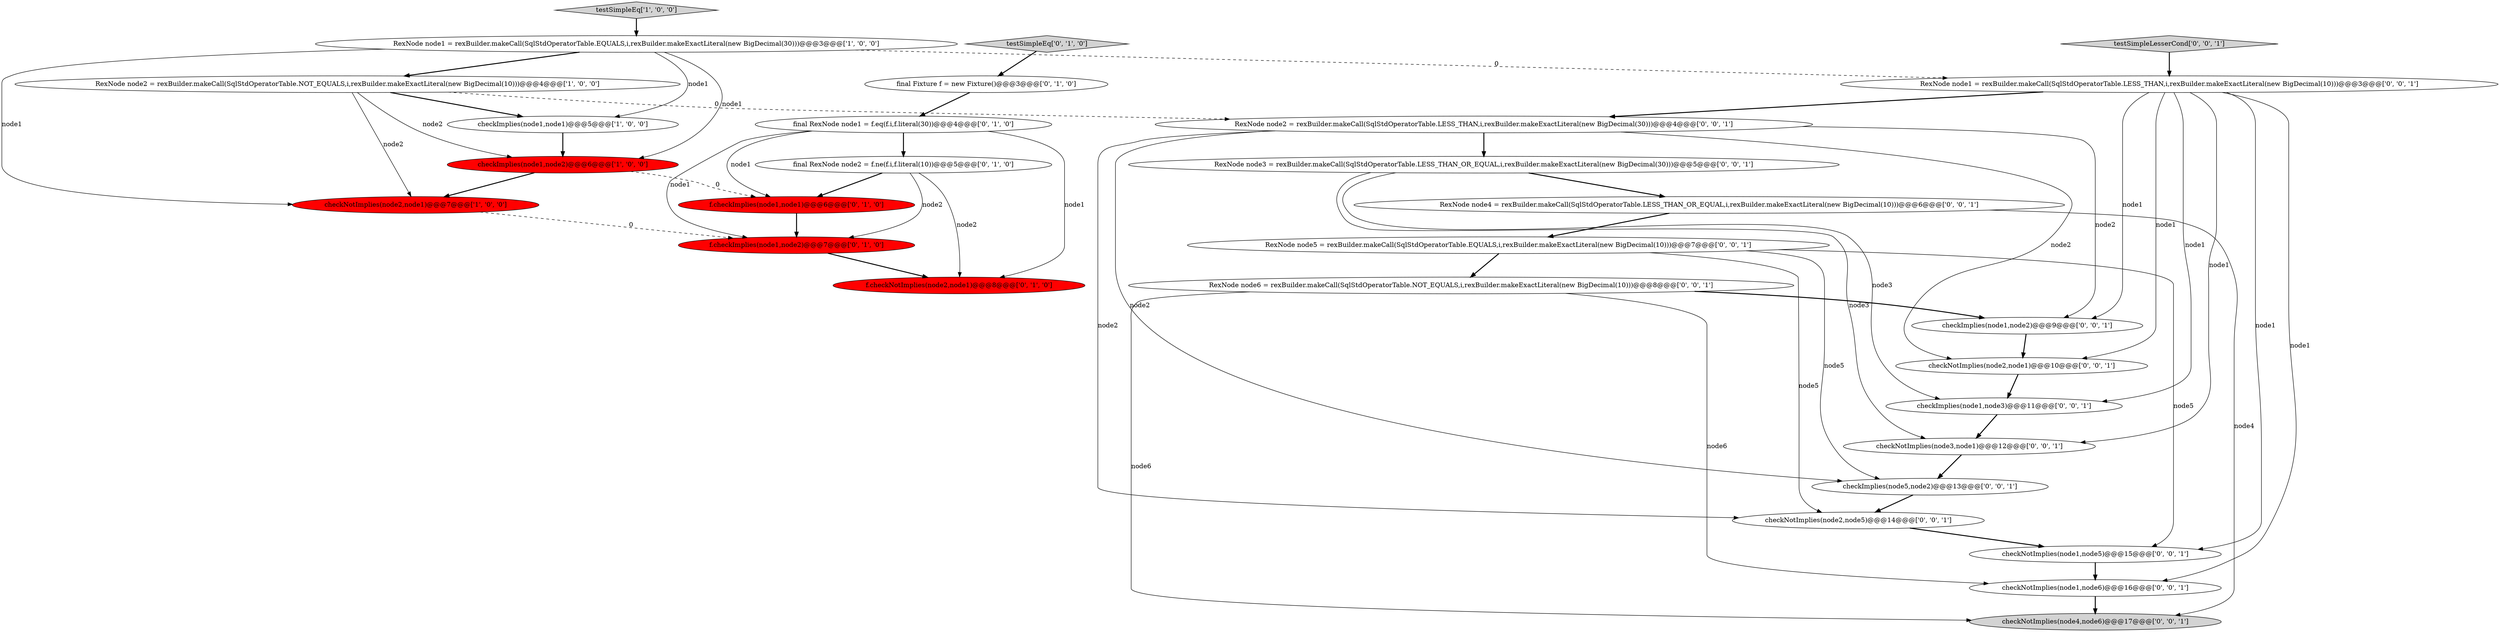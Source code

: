 digraph {
14 [style = filled, label = "checkNotImplies(node1,node5)@@@15@@@['0', '0', '1']", fillcolor = white, shape = ellipse image = "AAA0AAABBB3BBB"];
6 [style = filled, label = "f.checkImplies(node1,node2)@@@7@@@['0', '1', '0']", fillcolor = red, shape = ellipse image = "AAA1AAABBB2BBB"];
13 [style = filled, label = "RexNode node1 = rexBuilder.makeCall(SqlStdOperatorTable.LESS_THAN,i,rexBuilder.makeExactLiteral(new BigDecimal(10)))@@@3@@@['0', '0', '1']", fillcolor = white, shape = ellipse image = "AAA0AAABBB3BBB"];
0 [style = filled, label = "checkImplies(node1,node1)@@@5@@@['1', '0', '0']", fillcolor = white, shape = ellipse image = "AAA0AAABBB1BBB"];
9 [style = filled, label = "final Fixture f = new Fixture()@@@3@@@['0', '1', '0']", fillcolor = white, shape = ellipse image = "AAA0AAABBB2BBB"];
28 [style = filled, label = "checkNotImplies(node4,node6)@@@17@@@['0', '0', '1']", fillcolor = lightgray, shape = ellipse image = "AAA0AAABBB3BBB"];
19 [style = filled, label = "RexNode node4 = rexBuilder.makeCall(SqlStdOperatorTable.LESS_THAN_OR_EQUAL,i,rexBuilder.makeExactLiteral(new BigDecimal(10)))@@@6@@@['0', '0', '1']", fillcolor = white, shape = ellipse image = "AAA0AAABBB3BBB"];
2 [style = filled, label = "RexNode node2 = rexBuilder.makeCall(SqlStdOperatorTable.NOT_EQUALS,i,rexBuilder.makeExactLiteral(new BigDecimal(10)))@@@4@@@['1', '0', '0']", fillcolor = white, shape = ellipse image = "AAA0AAABBB1BBB"];
25 [style = filled, label = "checkNotImplies(node2,node1)@@@10@@@['0', '0', '1']", fillcolor = white, shape = ellipse image = "AAA0AAABBB3BBB"];
8 [style = filled, label = "testSimpleEq['0', '1', '0']", fillcolor = lightgray, shape = diamond image = "AAA0AAABBB2BBB"];
18 [style = filled, label = "checkImplies(node5,node2)@@@13@@@['0', '0', '1']", fillcolor = white, shape = ellipse image = "AAA0AAABBB3BBB"];
4 [style = filled, label = "checkImplies(node1,node2)@@@6@@@['1', '0', '0']", fillcolor = red, shape = ellipse image = "AAA1AAABBB1BBB"];
24 [style = filled, label = "RexNode node3 = rexBuilder.makeCall(SqlStdOperatorTable.LESS_THAN_OR_EQUAL,i,rexBuilder.makeExactLiteral(new BigDecimal(30)))@@@5@@@['0', '0', '1']", fillcolor = white, shape = ellipse image = "AAA0AAABBB3BBB"];
1 [style = filled, label = "RexNode node1 = rexBuilder.makeCall(SqlStdOperatorTable.EQUALS,i,rexBuilder.makeExactLiteral(new BigDecimal(30)))@@@3@@@['1', '0', '0']", fillcolor = white, shape = ellipse image = "AAA0AAABBB1BBB"];
23 [style = filled, label = "checkNotImplies(node2,node5)@@@14@@@['0', '0', '1']", fillcolor = white, shape = ellipse image = "AAA0AAABBB3BBB"];
27 [style = filled, label = "checkImplies(node1,node2)@@@9@@@['0', '0', '1']", fillcolor = white, shape = ellipse image = "AAA0AAABBB3BBB"];
3 [style = filled, label = "testSimpleEq['1', '0', '0']", fillcolor = lightgray, shape = diamond image = "AAA0AAABBB1BBB"];
16 [style = filled, label = "RexNode node6 = rexBuilder.makeCall(SqlStdOperatorTable.NOT_EQUALS,i,rexBuilder.makeExactLiteral(new BigDecimal(10)))@@@8@@@['0', '0', '1']", fillcolor = white, shape = ellipse image = "AAA0AAABBB3BBB"];
15 [style = filled, label = "testSimpleLesserCond['0', '0', '1']", fillcolor = lightgray, shape = diamond image = "AAA0AAABBB3BBB"];
10 [style = filled, label = "f.checkImplies(node1,node1)@@@6@@@['0', '1', '0']", fillcolor = red, shape = ellipse image = "AAA1AAABBB2BBB"];
11 [style = filled, label = "final RexNode node1 = f.eq(f.i,f.literal(30))@@@4@@@['0', '1', '0']", fillcolor = white, shape = ellipse image = "AAA0AAABBB2BBB"];
12 [style = filled, label = "f.checkNotImplies(node2,node1)@@@8@@@['0', '1', '0']", fillcolor = red, shape = ellipse image = "AAA1AAABBB2BBB"];
7 [style = filled, label = "final RexNode node2 = f.ne(f.i,f.literal(10))@@@5@@@['0', '1', '0']", fillcolor = white, shape = ellipse image = "AAA0AAABBB2BBB"];
5 [style = filled, label = "checkNotImplies(node2,node1)@@@7@@@['1', '0', '0']", fillcolor = red, shape = ellipse image = "AAA1AAABBB1BBB"];
17 [style = filled, label = "checkNotImplies(node3,node1)@@@12@@@['0', '0', '1']", fillcolor = white, shape = ellipse image = "AAA0AAABBB3BBB"];
20 [style = filled, label = "checkImplies(node1,node3)@@@11@@@['0', '0', '1']", fillcolor = white, shape = ellipse image = "AAA0AAABBB3BBB"];
22 [style = filled, label = "RexNode node5 = rexBuilder.makeCall(SqlStdOperatorTable.EQUALS,i,rexBuilder.makeExactLiteral(new BigDecimal(10)))@@@7@@@['0', '0', '1']", fillcolor = white, shape = ellipse image = "AAA0AAABBB3BBB"];
26 [style = filled, label = "RexNode node2 = rexBuilder.makeCall(SqlStdOperatorTable.LESS_THAN,i,rexBuilder.makeExactLiteral(new BigDecimal(30)))@@@4@@@['0', '0', '1']", fillcolor = white, shape = ellipse image = "AAA0AAABBB3BBB"];
21 [style = filled, label = "checkNotImplies(node1,node6)@@@16@@@['0', '0', '1']", fillcolor = white, shape = ellipse image = "AAA0AAABBB3BBB"];
22->23 [style = solid, label="node5"];
19->28 [style = solid, label="node4"];
15->13 [style = bold, label=""];
20->17 [style = bold, label=""];
24->19 [style = bold, label=""];
9->11 [style = bold, label=""];
16->27 [style = bold, label=""];
3->1 [style = bold, label=""];
18->23 [style = bold, label=""];
1->0 [style = solid, label="node1"];
11->10 [style = solid, label="node1"];
7->10 [style = bold, label=""];
22->16 [style = bold, label=""];
11->12 [style = solid, label="node1"];
13->20 [style = solid, label="node1"];
13->21 [style = solid, label="node1"];
2->5 [style = solid, label="node2"];
13->17 [style = solid, label="node1"];
22->14 [style = solid, label="node5"];
16->21 [style = solid, label="node6"];
7->12 [style = solid, label="node2"];
26->24 [style = bold, label=""];
10->6 [style = bold, label=""];
21->28 [style = bold, label=""];
13->25 [style = solid, label="node1"];
26->25 [style = solid, label="node2"];
23->14 [style = bold, label=""];
1->13 [style = dashed, label="0"];
26->27 [style = solid, label="node2"];
25->20 [style = bold, label=""];
1->5 [style = solid, label="node1"];
2->0 [style = bold, label=""];
5->6 [style = dashed, label="0"];
0->4 [style = bold, label=""];
13->26 [style = bold, label=""];
24->20 [style = solid, label="node3"];
11->7 [style = bold, label=""];
26->23 [style = solid, label="node2"];
13->27 [style = solid, label="node1"];
22->18 [style = solid, label="node5"];
8->9 [style = bold, label=""];
2->4 [style = solid, label="node2"];
16->28 [style = solid, label="node6"];
11->6 [style = solid, label="node1"];
1->2 [style = bold, label=""];
1->4 [style = solid, label="node1"];
26->18 [style = solid, label="node2"];
2->26 [style = dashed, label="0"];
4->10 [style = dashed, label="0"];
13->14 [style = solid, label="node1"];
24->17 [style = solid, label="node3"];
19->22 [style = bold, label=""];
4->5 [style = bold, label=""];
27->25 [style = bold, label=""];
7->6 [style = solid, label="node2"];
14->21 [style = bold, label=""];
17->18 [style = bold, label=""];
6->12 [style = bold, label=""];
}
